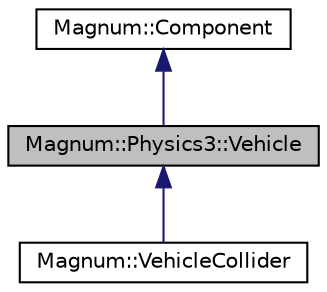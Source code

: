 digraph "Magnum::Physics3::Vehicle"
{
  edge [fontname="Helvetica",fontsize="10",labelfontname="Helvetica",labelfontsize="10"];
  node [fontname="Helvetica",fontsize="10",shape=record];
  Node1 [label="Magnum::Physics3::Vehicle",height=0.2,width=0.4,color="black", fillcolor="grey75", style="filled", fontcolor="black"];
  Node2 -> Node1 [dir="back",color="midnightblue",fontsize="10",style="solid"];
  Node2 [label="Magnum::Component",height=0.2,width=0.4,color="black", fillcolor="white", style="filled",URL="$class_magnum_1_1_component.html",tooltip="Component. "];
  Node1 -> Node3 [dir="back",color="midnightblue",fontsize="10",style="solid"];
  Node3 [label="Magnum::VehicleCollider",height=0.2,width=0.4,color="black", fillcolor="white", style="filled",URL="$class_magnum_1_1_vehicle_collider.html",tooltip="VehicleCollider Component. "];
}
